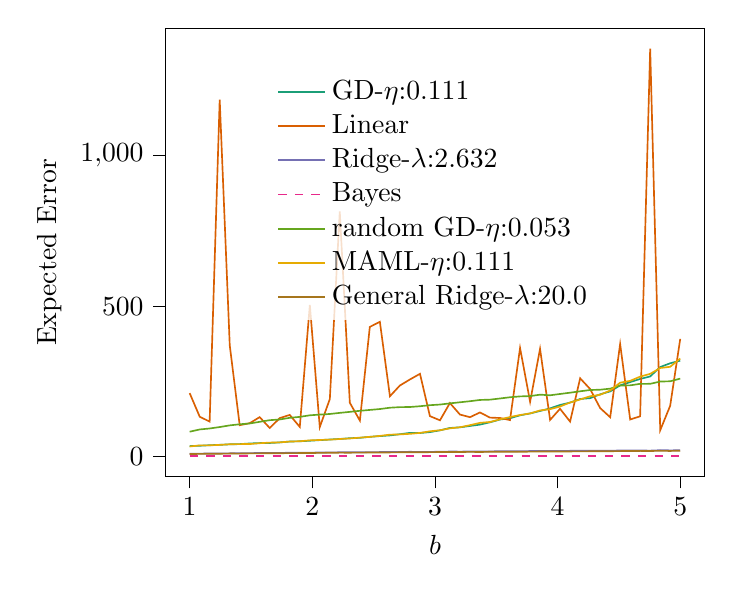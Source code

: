 % This file was created with tikzplotlib v0.10.1.
\begin{tikzpicture}

\definecolor{chocolate217952}{RGB}{217,95,2}
\definecolor{darkcyan27158119}{RGB}{27,158,119}
\definecolor{darkgoldenrod16611829}{RGB}{166,118,29}
\definecolor{darkgray176}{RGB}{176,176,176}
\definecolor{deeppink23141138}{RGB}{231,41,138}
\definecolor{lightslategray117112179}{RGB}{117,112,179}
\definecolor{olivedrab10216630}{RGB}{102,166,30}
\definecolor{orange2301712}{RGB}{230,171,2}

\begin{axis}[
legend cell align={left},
legend style={
  fill opacity=0.8,
  draw opacity=1,
  text opacity=1,
  at={(0.5,0.91)},
  anchor=north,
  draw=none
},
tick align=outside,
tick pos=left,
x grid style={darkgray176},
xlabel={\(\displaystyle b\)},
xmin=0.8, xmax=5.2,
xtick style={color=black},
y grid style={darkgray176},
ylabel={Expected Error},
ymin=-66.767, ymax=1424.102,
ytick style={color=black}
]
\addplot [semithick, darkcyan27158119]
table {%
1 34.427
1.082 35.612
1.163 37.346
1.245 38.697
1.327 40.359
1.408 41.046
1.49 43.199
1.571 44.503
1.653 44.888
1.735 46.655
1.816 49.71
1.898 50.381
1.98 52.291
2.061 54.281
2.143 56.375
2.224 58.193
2.306 60.673
2.388 61.985
2.469 65.321
2.551 67.707
2.633 69.979
2.714 73.943
2.796 78.461
2.878 78.026
2.959 80.907
3.041 86.826
3.122 94.789
3.204 96.842
3.286 101.437
3.367 105.854
3.449 113.607
3.531 122.858
3.612 127.13
3.694 136.83
3.776 143.047
3.857 151.195
3.939 159.967
4.02 171.282
4.102 179.134
4.184 191.16
4.265 193.874
4.347 206.67
4.429 216.248
4.51 236.385
4.592 247.315
4.673 257.68
4.755 266.144
4.837 297.412
4.918 309.926
5 318.482
};
\addlegendentry{GD-$\eta$:0.111}
\addplot [semithick, chocolate217952]
table {%
1 210.711
1.082 132.282
1.163 115.806
1.245 1186.867
1.327 369.412
1.408 103.973
1.49 110.778
1.571 130.791
1.653 94.569
1.735 127.645
1.816 138.169
1.898 98.223
1.98 503.834
2.061 97.649
2.143 191.002
2.224 814.785
2.306 178.571
2.388 119.254
2.469 430.795
2.551 447.746
2.633 200.297
2.714 235.844
2.796 256.035
2.878 274.828
2.959 134.135
3.041 120.219
3.122 177.632
3.204 139.311
3.286 130.628
3.367 146.373
3.449 129.195
3.531 127.911
3.612 120.899
3.694 360.705
3.776 181.815
3.857 357.834
3.939 121.559
4.02 158.545
4.102 115.943
4.184 259.853
4.265 224.357
4.347 161.006
4.429 130.396
4.51 373.947
4.592 122.781
4.673 133.668
4.755 1356.335
4.837 87.455
4.918 168.506
5 390.94
};
\addlegendentry{Linear}
\addplot [semithick, lightslategray117112179]
table {%
1 9.167
1.082 9.453
1.163 9.774
1.245 10.066
1.327 10.4
1.408 10.64
1.49 11.073
1.571 11.459
1.653 11.497
1.735 11.752
1.816 12.342
1.898 12.49
1.98 12.812
2.061 12.982
2.143 13.589
2.224 13.775
2.306 13.844
2.388 13.966
2.469 14.377
2.551 14.574
2.633 14.592
2.714 14.927
2.796 15.478
2.878 15.008
2.959 15.18
3.041 15.668
3.122 16.348
3.204 16.179
3.286 16.341
3.367 16.34
3.449 16.786
3.531 17.457
3.612 17.185
3.694 17.679
3.776 17.92
3.857 18.039
3.939 17.999
4.02 18.534
4.102 18.728
4.184 18.996
4.265 18.771
4.347 18.994
4.429 19.052
4.51 19.847
4.592 19.807
4.673 19.805
4.755 19.433
4.837 20.792
4.918 20.298
5 20.588
};
\addlegendentry{Ridge-$\lambda$:2.632}
\addplot [semithick, deeppink23141138, dashed]
table {%
1 1.0
1.082 1.0
1.163 1.0
1.245 1.0
1.327 1.0
1.408 1.0
1.49 1.0
1.571 1.0
1.653 1.0
1.735 1.0
1.816 1.0
1.898 1.0
1.98 1.0
2.061 1.0
2.143 1.0
2.224 1.0
2.306 1.0
2.388 1.0
2.469 1.0
2.551 1.0
2.633 1.0
2.714 1.0
2.796 1.0
2.878 1.0
2.959 1.0
3.041 1.0
3.122 1.0
3.204 1.0
3.286 1.0
3.367 1.0
3.449 1.0
3.531 1.0
3.612 1.0
3.694 1.0
3.776 1.0
3.857 1.0
3.939 1.0
4.02 1.0
4.102 1.0
4.184 1.0
4.265 1.0
4.347 1.0
4.429 1.0
4.51 1.0
4.592 1.0
4.673 1.0
4.755 1.0
4.837 1.0
4.918 1.0
5 1.0
};
\addlegendentry{Bayes}
\addplot [semithick, olivedrab10216630]
table {%
1 82.306
1.082 89.779
1.163 93.044
1.245 97.769
1.327 103.374
1.408 107.029
1.49 109.701
1.571 115.209
1.653 120.652
1.735 123.066
1.816 128.466
1.898 131.612
1.98 136.901
2.061 139.253
2.143 141.245
2.224 144.925
2.306 148.299
2.388 151.811
2.469 154.724
2.551 157.707
2.633 162.127
2.714 164.001
2.796 164.444
2.878 167.046
2.959 170.516
3.041 172.617
3.122 176.587
3.204 180.179
3.286 183.747
3.367 187.896
3.449 188.905
3.531 192.849
3.612 196.901
3.694 199.721
3.776 200.766
3.857 205.501
3.939 203.453
4.02 207.762
4.102 212.074
4.184 216.728
4.265 220.97
4.347 222.007
4.429 225.482
4.51 235.735
4.592 236.482
4.673 241.493
4.755 241.537
4.837 249.12
4.918 249.998
5 258.853
};
\addlegendentry{random GD-$\eta$:0.053}
\addplot [semithick, orange2301712]
table {%
1 33.184
1.082 36.785
1.163 36.993
1.245 38.456
1.327 40.615
1.408 41.139
1.49 41.279
1.571 44.068
1.653 46.061
1.735 46.927
1.816 49.511
1.898 50.619
1.98 53.555
2.061 54.822
2.143 56.027
2.224 57.998
2.306 59.851
2.388 62.612
2.469 65.09
2.551 68.374
2.633 72.491
2.714 73.435
2.796 75.211
2.878 78.299
2.959 83.679
3.041 87.188
3.122 93.431
3.204 97.133
3.286 104.114
3.367 111.79
3.449 114.683
3.531 123.577
3.612 131.1
3.694 137.786
3.776 143.163
3.857 153.022
3.939 157.247
4.02 166.1
4.102 179.369
4.184 189.563
4.265 200.111
4.347 205.211
4.429 219.355
4.51 245.394
4.592 251.481
4.673 265.501
4.755 274.769
4.837 294.148
4.918 298.253
5 325.678
};
\addlegendentry{MAML-$\eta$:0.111}
\addplot [semithick, darkgoldenrod16611829]
table {%
1 8.176
1.082 8.543
1.163 9.02
1.245 9.118
1.327 9.636
1.408 9.52
1.49 10.206
1.571 10.377
1.653 10.794
1.735 10.84
1.816 11.055
1.898 11.273
1.98 11.652
2.061 11.836
2.143 12.293
2.224 12.631
2.306 12.558
2.388 12.793
2.469 12.996
2.551 13.197
2.633 13.415
2.714 13.802
2.796 14.052
2.878 13.869
2.959 14.32
3.041 14.727
3.122 14.757
3.204 14.777
3.286 15.306
3.367 14.846
3.449 15.519
3.531 15.665
3.612 15.831
3.694 15.709
3.776 15.998
3.857 16.29
3.939 16.452
4.02 16.384
4.102 16.717
4.184 16.922
4.265 17.083
4.347 17.189
4.429 17.414
4.51 17.87
4.592 18.144
4.673 18.429
4.755 18.228
4.837 18.76
4.918 18.319
5 19.208
};
\addlegendentry{General Ridge-$\lambda$:20.0}
\end{axis}

\end{tikzpicture}
